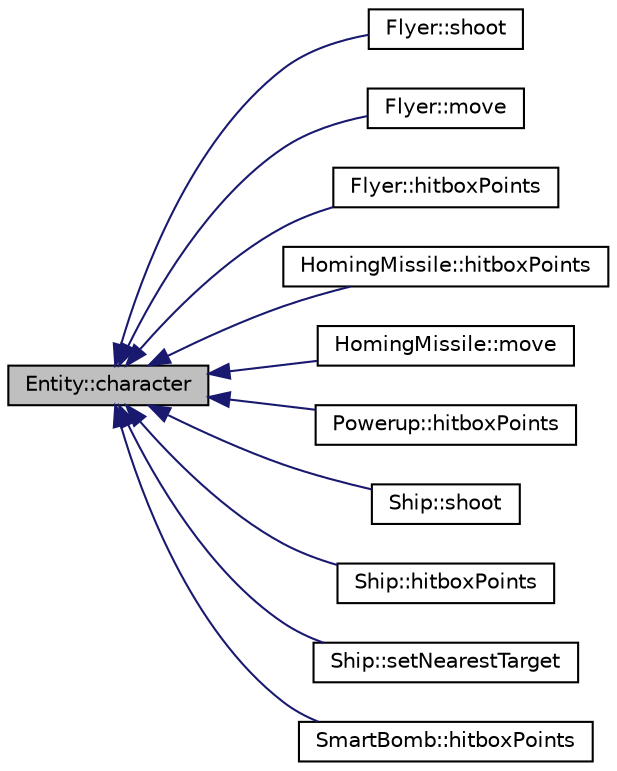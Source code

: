 digraph "Entity::character"
{
  edge [fontname="Helvetica",fontsize="10",labelfontname="Helvetica",labelfontsize="10"];
  node [fontname="Helvetica",fontsize="10",shape=record];
  rankdir="LR";
  Node1 [label="Entity::character",height=0.2,width=0.4,color="black", fillcolor="grey75", style="filled", fontcolor="black"];
  Node1 -> Node2 [dir="back",color="midnightblue",fontsize="10",style="solid",fontname="Helvetica"];
  Node2 [label="Flyer::shoot",height=0.2,width=0.4,color="black", fillcolor="white", style="filled",URL="$classFlyer.html#a8064cd234959a40bad56932f3e5b9c00",tooltip="shoot() function inherited from IShooter. "];
  Node1 -> Node3 [dir="back",color="midnightblue",fontsize="10",style="solid",fontname="Helvetica"];
  Node3 [label="Flyer::move",height=0.2,width=0.4,color="black", fillcolor="white", style="filled",URL="$classFlyer.html#a789e59d09800993cadaff15489780850",tooltip="move() function inherited from MovingEntity Moves the ShootingMovingEntity as defined by the derived ..."];
  Node1 -> Node4 [dir="back",color="midnightblue",fontsize="10",style="solid",fontname="Helvetica"];
  Node4 [label="Flyer::hitboxPoints",height=0.2,width=0.4,color="black", fillcolor="white", style="filled",URL="$classFlyer.html#a6cbbbe8c8596dfb8ee09b9b290882d7b",tooltip="hitboxPoints() function inherited from MovingEntity. "];
  Node1 -> Node5 [dir="back",color="midnightblue",fontsize="10",style="solid",fontname="Helvetica"];
  Node5 [label="HomingMissile::hitboxPoints",height=0.2,width=0.4,color="black", fillcolor="white", style="filled",URL="$classHomingMissile.html#adac577a6a23c2642d8fb87e9d0197f16",tooltip="hitboxPoints() function inherited from MovingEntity. "];
  Node1 -> Node6 [dir="back",color="midnightblue",fontsize="10",style="solid",fontname="Helvetica"];
  Node6 [label="HomingMissile::move",height=0.2,width=0.4,color="black", fillcolor="white", style="filled",URL="$classHomingMissile.html#a57e02e9000ec8baf370e30423a3c930b",tooltip="move() function inherited from MovingEntity. "];
  Node1 -> Node7 [dir="back",color="midnightblue",fontsize="10",style="solid",fontname="Helvetica"];
  Node7 [label="Powerup::hitboxPoints",height=0.2,width=0.4,color="black", fillcolor="white", style="filled",URL="$classPowerup.html#a93e11fef4fdcb86744546561102a1bc7"];
  Node1 -> Node8 [dir="back",color="midnightblue",fontsize="10",style="solid",fontname="Helvetica"];
  Node8 [label="Ship::shoot",height=0.2,width=0.4,color="black", fillcolor="white", style="filled",URL="$classShip.html#abac6faf9de085233a06cffeaa56b5499",tooltip="shoot() function inherited from IShooter. "];
  Node1 -> Node9 [dir="back",color="midnightblue",fontsize="10",style="solid",fontname="Helvetica"];
  Node9 [label="Ship::hitboxPoints",height=0.2,width=0.4,color="black", fillcolor="white", style="filled",URL="$classShip.html#a89a79a37e71ab9e1878a4de3eb211b7d",tooltip="hitboxPoints() function inherited from MovingEntity. "];
  Node1 -> Node10 [dir="back",color="midnightblue",fontsize="10",style="solid",fontname="Helvetica"];
  Node10 [label="Ship::setNearestTarget",height=0.2,width=0.4,color="black", fillcolor="white", style="filled",URL="$classShip.html#a0b68e1ed24a383c52b414b2347e992a6"];
  Node1 -> Node11 [dir="back",color="midnightblue",fontsize="10",style="solid",fontname="Helvetica"];
  Node11 [label="SmartBomb::hitboxPoints",height=0.2,width=0.4,color="black", fillcolor="white", style="filled",URL="$classSmartBomb.html#aa1d943eabb06ee1b47e4f65a3b17b3f1"];
}
